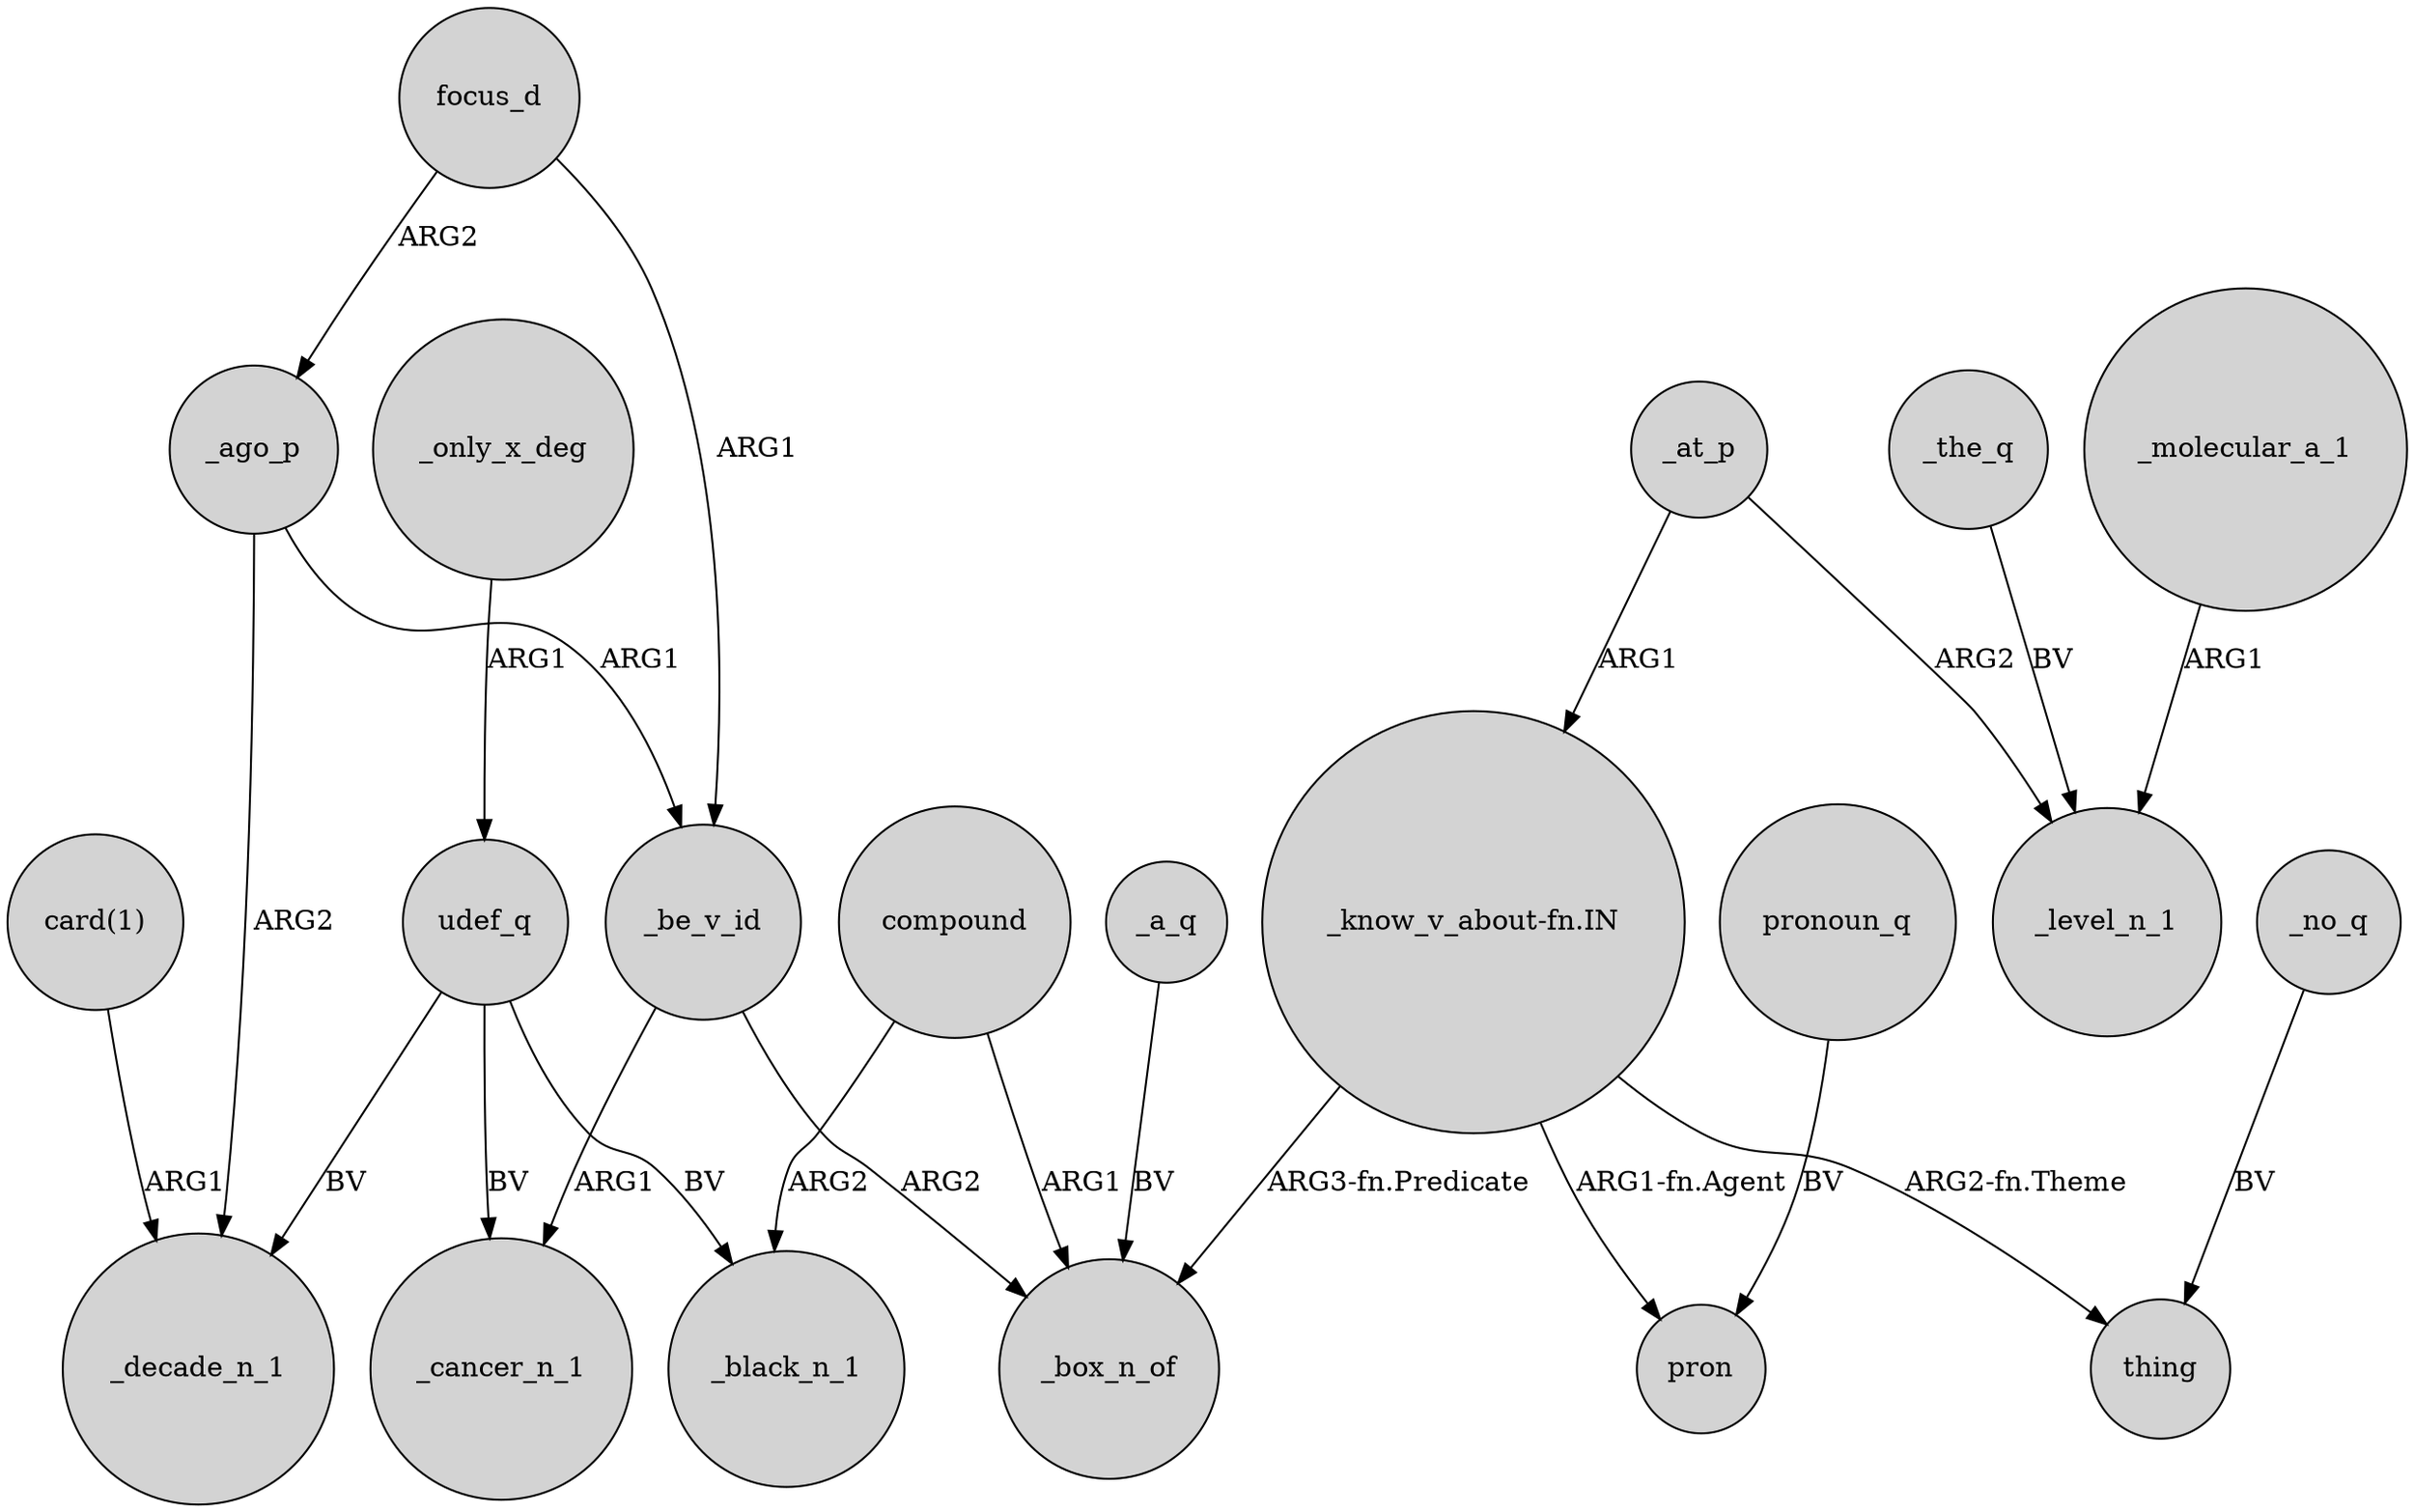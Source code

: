 digraph {
	node [shape=circle style=filled]
	_only_x_deg -> udef_q [label=ARG1]
	udef_q -> _cancer_n_1 [label=BV]
	_a_q -> _box_n_of [label=BV]
	_ago_p -> _decade_n_1 [label=ARG2]
	_molecular_a_1 -> _level_n_1 [label=ARG1]
	_be_v_id -> _cancer_n_1 [label=ARG1]
	_the_q -> _level_n_1 [label=BV]
	_be_v_id -> _box_n_of [label=ARG2]
	pronoun_q -> pron [label=BV]
	compound -> _box_n_of [label=ARG1]
	_at_p -> "_know_v_about-fn.IN" [label=ARG1]
	focus_d -> _be_v_id [label=ARG1]
	udef_q -> _black_n_1 [label=BV]
	_no_q -> thing [label=BV]
	"_know_v_about-fn.IN" -> _box_n_of [label="ARG3-fn.Predicate"]
	compound -> _black_n_1 [label=ARG2]
	"_know_v_about-fn.IN" -> pron [label="ARG1-fn.Agent"]
	_ago_p -> _be_v_id [label=ARG1]
	_at_p -> _level_n_1 [label=ARG2]
	focus_d -> _ago_p [label=ARG2]
	"_know_v_about-fn.IN" -> thing [label="ARG2-fn.Theme"]
	"card(1)" -> _decade_n_1 [label=ARG1]
	udef_q -> _decade_n_1 [label=BV]
}
